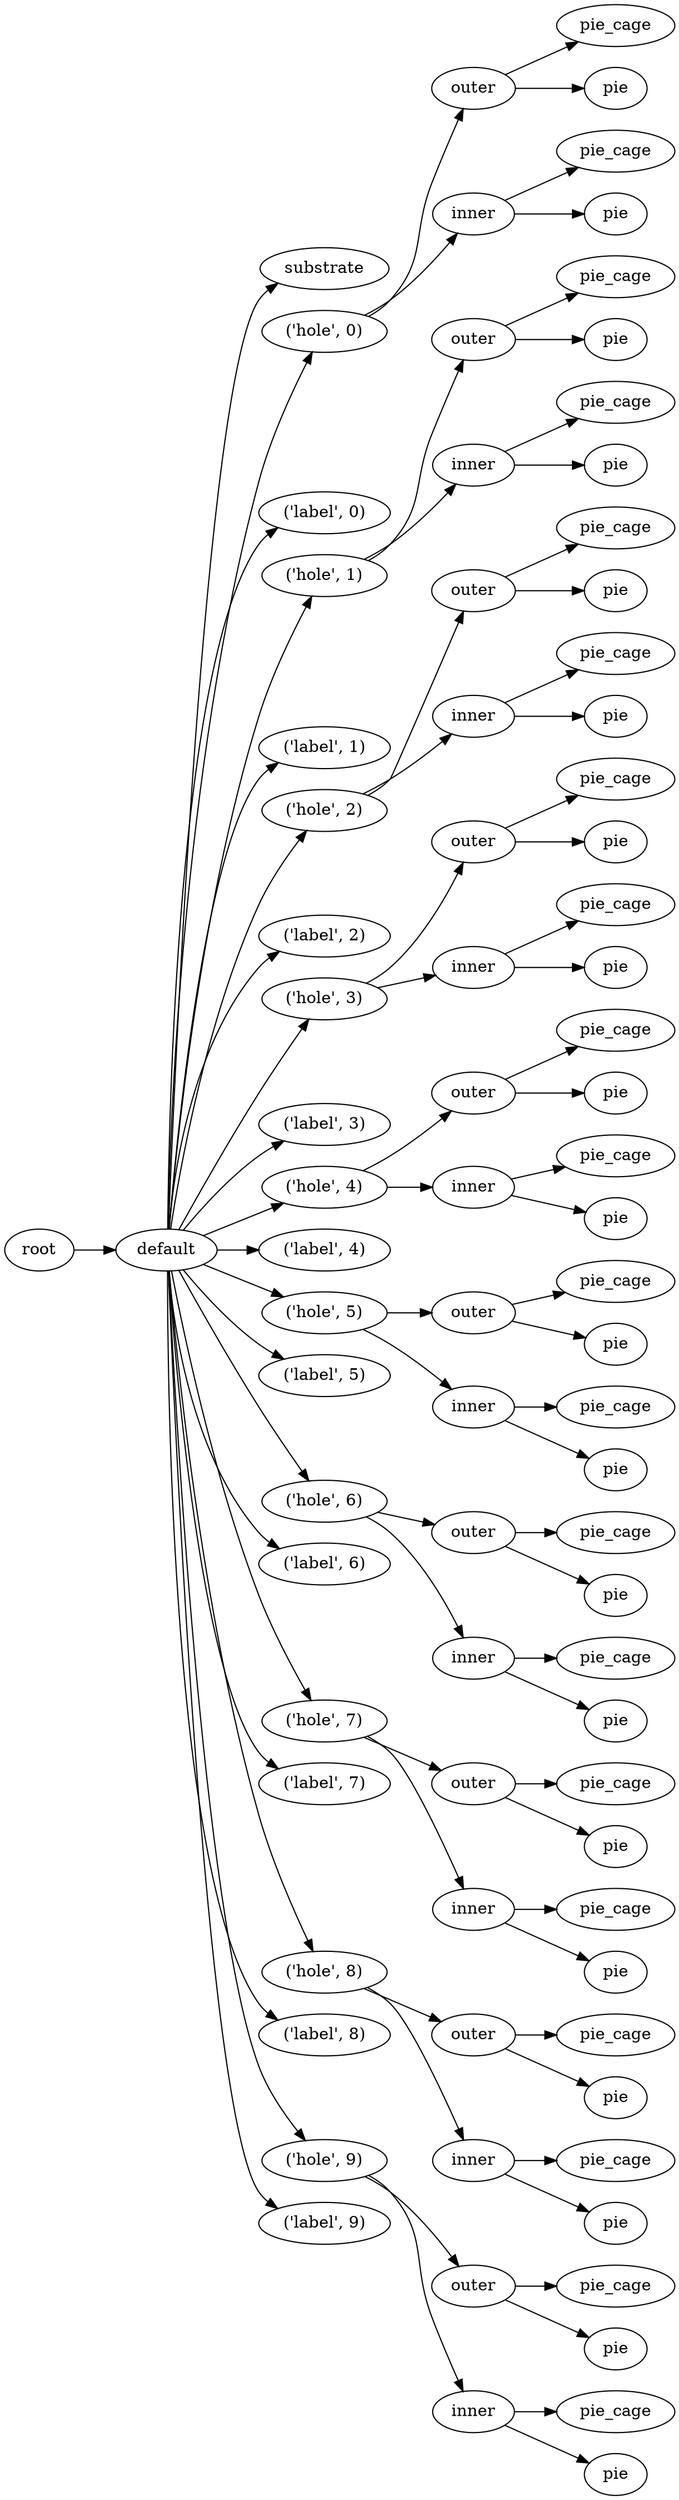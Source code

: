 digraph default {
	graph [rankdir=LR]
	root_1 [label=root href="javascript:s=&quot;\(\)\nNone&quot;; console.log(s); alert(s);"]
	default_2 [label=default href="javascript:s=&quot;\(&#x27;default&#x27;,\)\nHoleTester&quot;; console.log(s); alert(s);" tooltip=HoleTester]
	substrate_3 [label=substrate href="javascript:s=&quot;\(&#x27;default&#x27;,\ &#x27;substrate&#x27;\)\nBox&quot;; console.log(s); alert(s);" tooltip=Box]
	hole_4 [label="\('hole',\ 0\)" href="javascript:s=&quot;\(&#x27;default&#x27;,\ \(&#x27;hole&#x27;,\ 0\)\)\nPipe&quot;; console.log(s); alert(s);" tooltip=Pipe]
	outer_5 [label=outer href="javascript:s=&quot;\(&#x27;default&#x27;,\ \(&#x27;hole&#x27;,\ 0\),\ &#x27;outer&#x27;\)\nPie&quot;; console.log(s); alert(s);" tooltip=Pie]
	pie_cage_6 [label=pie_cage href="javascript:s=&quot;\(&#x27;default&#x27;,\ \(&#x27;hole&#x27;,\ 0\),\ &#x27;outer&#x27;,\ &#x27;pie_cage&#x27;\)\nCylinder&quot;; console.log(s); alert(s);" tooltip=Cylinder]
	pie_7 [label=pie href="javascript:s=&quot;\(&#x27;default&#x27;,\ \(&#x27;hole&#x27;,\ 0\),\ &#x27;outer&#x27;,\ &#x27;pie&#x27;\)\nRotateExtrude&quot;; console.log(s); alert(s);" tooltip=RotateExtrude]
	inner_8 [label=inner href="javascript:s=&quot;\(&#x27;default&#x27;,\ \(&#x27;hole&#x27;,\ 0\),\ &#x27;inner&#x27;\)\nPie&quot;; console.log(s); alert(s);" tooltip=Pie]
	pie_cage_9 [label=pie_cage href="javascript:s=&quot;\(&#x27;default&#x27;,\ \(&#x27;hole&#x27;,\ 0\),\ &#x27;inner&#x27;,\ &#x27;pie_cage&#x27;\)\nCylinder&quot;; console.log(s); alert(s);" tooltip=Cylinder]
	pie_10 [label=pie href="javascript:s=&quot;\(&#x27;default&#x27;,\ \(&#x27;hole&#x27;,\ 0\),\ &#x27;inner&#x27;,\ &#x27;pie&#x27;\)\nRotateExtrude&quot;; console.log(s); alert(s);" tooltip=RotateExtrude]
	label_11 [label="\('label',\ 0\)" href="javascript:s=&quot;\(&#x27;default&#x27;,\ \(&#x27;label&#x27;,\ 0\)\)\nText&quot;; console.log(s); alert(s);" tooltip=Text]
	hole_12 [label="\('hole',\ 1\)" href="javascript:s=&quot;\(&#x27;default&#x27;,\ \(&#x27;hole&#x27;,\ 1\)\)\nPipe&quot;; console.log(s); alert(s);" tooltip=Pipe]
	outer_13 [label=outer href="javascript:s=&quot;\(&#x27;default&#x27;,\ \(&#x27;hole&#x27;,\ 1\),\ &#x27;outer&#x27;\)\nPie&quot;; console.log(s); alert(s);" tooltip=Pie]
	pie_cage_14 [label=pie_cage href="javascript:s=&quot;\(&#x27;default&#x27;,\ \(&#x27;hole&#x27;,\ 1\),\ &#x27;outer&#x27;,\ &#x27;pie_cage&#x27;\)\nCylinder&quot;; console.log(s); alert(s);" tooltip=Cylinder]
	pie_15 [label=pie href="javascript:s=&quot;\(&#x27;default&#x27;,\ \(&#x27;hole&#x27;,\ 1\),\ &#x27;outer&#x27;,\ &#x27;pie&#x27;\)\nRotateExtrude&quot;; console.log(s); alert(s);" tooltip=RotateExtrude]
	inner_16 [label=inner href="javascript:s=&quot;\(&#x27;default&#x27;,\ \(&#x27;hole&#x27;,\ 1\),\ &#x27;inner&#x27;\)\nPie&quot;; console.log(s); alert(s);" tooltip=Pie]
	pie_cage_17 [label=pie_cage href="javascript:s=&quot;\(&#x27;default&#x27;,\ \(&#x27;hole&#x27;,\ 1\),\ &#x27;inner&#x27;,\ &#x27;pie_cage&#x27;\)\nCylinder&quot;; console.log(s); alert(s);" tooltip=Cylinder]
	pie_18 [label=pie href="javascript:s=&quot;\(&#x27;default&#x27;,\ \(&#x27;hole&#x27;,\ 1\),\ &#x27;inner&#x27;,\ &#x27;pie&#x27;\)\nRotateExtrude&quot;; console.log(s); alert(s);" tooltip=RotateExtrude]
	label_19 [label="\('label',\ 1\)" href="javascript:s=&quot;\(&#x27;default&#x27;,\ \(&#x27;label&#x27;,\ 1\)\)\nText&quot;; console.log(s); alert(s);" tooltip=Text]
	hole_20 [label="\('hole',\ 2\)" href="javascript:s=&quot;\(&#x27;default&#x27;,\ \(&#x27;hole&#x27;,\ 2\)\)\nPipe&quot;; console.log(s); alert(s);" tooltip=Pipe]
	outer_21 [label=outer href="javascript:s=&quot;\(&#x27;default&#x27;,\ \(&#x27;hole&#x27;,\ 2\),\ &#x27;outer&#x27;\)\nPie&quot;; console.log(s); alert(s);" tooltip=Pie]
	pie_cage_22 [label=pie_cage href="javascript:s=&quot;\(&#x27;default&#x27;,\ \(&#x27;hole&#x27;,\ 2\),\ &#x27;outer&#x27;,\ &#x27;pie_cage&#x27;\)\nCylinder&quot;; console.log(s); alert(s);" tooltip=Cylinder]
	pie_23 [label=pie href="javascript:s=&quot;\(&#x27;default&#x27;,\ \(&#x27;hole&#x27;,\ 2\),\ &#x27;outer&#x27;,\ &#x27;pie&#x27;\)\nRotateExtrude&quot;; console.log(s); alert(s);" tooltip=RotateExtrude]
	inner_24 [label=inner href="javascript:s=&quot;\(&#x27;default&#x27;,\ \(&#x27;hole&#x27;,\ 2\),\ &#x27;inner&#x27;\)\nPie&quot;; console.log(s); alert(s);" tooltip=Pie]
	pie_cage_25 [label=pie_cage href="javascript:s=&quot;\(&#x27;default&#x27;,\ \(&#x27;hole&#x27;,\ 2\),\ &#x27;inner&#x27;,\ &#x27;pie_cage&#x27;\)\nCylinder&quot;; console.log(s); alert(s);" tooltip=Cylinder]
	pie_26 [label=pie href="javascript:s=&quot;\(&#x27;default&#x27;,\ \(&#x27;hole&#x27;,\ 2\),\ &#x27;inner&#x27;,\ &#x27;pie&#x27;\)\nRotateExtrude&quot;; console.log(s); alert(s);" tooltip=RotateExtrude]
	label_27 [label="\('label',\ 2\)" href="javascript:s=&quot;\(&#x27;default&#x27;,\ \(&#x27;label&#x27;,\ 2\)\)\nText&quot;; console.log(s); alert(s);" tooltip=Text]
	hole_28 [label="\('hole',\ 3\)" href="javascript:s=&quot;\(&#x27;default&#x27;,\ \(&#x27;hole&#x27;,\ 3\)\)\nPipe&quot;; console.log(s); alert(s);" tooltip=Pipe]
	outer_29 [label=outer href="javascript:s=&quot;\(&#x27;default&#x27;,\ \(&#x27;hole&#x27;,\ 3\),\ &#x27;outer&#x27;\)\nPie&quot;; console.log(s); alert(s);" tooltip=Pie]
	pie_cage_30 [label=pie_cage href="javascript:s=&quot;\(&#x27;default&#x27;,\ \(&#x27;hole&#x27;,\ 3\),\ &#x27;outer&#x27;,\ &#x27;pie_cage&#x27;\)\nCylinder&quot;; console.log(s); alert(s);" tooltip=Cylinder]
	pie_31 [label=pie href="javascript:s=&quot;\(&#x27;default&#x27;,\ \(&#x27;hole&#x27;,\ 3\),\ &#x27;outer&#x27;,\ &#x27;pie&#x27;\)\nRotateExtrude&quot;; console.log(s); alert(s);" tooltip=RotateExtrude]
	inner_32 [label=inner href="javascript:s=&quot;\(&#x27;default&#x27;,\ \(&#x27;hole&#x27;,\ 3\),\ &#x27;inner&#x27;\)\nPie&quot;; console.log(s); alert(s);" tooltip=Pie]
	pie_cage_33 [label=pie_cage href="javascript:s=&quot;\(&#x27;default&#x27;,\ \(&#x27;hole&#x27;,\ 3\),\ &#x27;inner&#x27;,\ &#x27;pie_cage&#x27;\)\nCylinder&quot;; console.log(s); alert(s);" tooltip=Cylinder]
	pie_34 [label=pie href="javascript:s=&quot;\(&#x27;default&#x27;,\ \(&#x27;hole&#x27;,\ 3\),\ &#x27;inner&#x27;,\ &#x27;pie&#x27;\)\nRotateExtrude&quot;; console.log(s); alert(s);" tooltip=RotateExtrude]
	label_35 [label="\('label',\ 3\)" href="javascript:s=&quot;\(&#x27;default&#x27;,\ \(&#x27;label&#x27;,\ 3\)\)\nText&quot;; console.log(s); alert(s);" tooltip=Text]
	hole_36 [label="\('hole',\ 4\)" href="javascript:s=&quot;\(&#x27;default&#x27;,\ \(&#x27;hole&#x27;,\ 4\)\)\nPipe&quot;; console.log(s); alert(s);" tooltip=Pipe]
	outer_37 [label=outer href="javascript:s=&quot;\(&#x27;default&#x27;,\ \(&#x27;hole&#x27;,\ 4\),\ &#x27;outer&#x27;\)\nPie&quot;; console.log(s); alert(s);" tooltip=Pie]
	pie_cage_38 [label=pie_cage href="javascript:s=&quot;\(&#x27;default&#x27;,\ \(&#x27;hole&#x27;,\ 4\),\ &#x27;outer&#x27;,\ &#x27;pie_cage&#x27;\)\nCylinder&quot;; console.log(s); alert(s);" tooltip=Cylinder]
	pie_39 [label=pie href="javascript:s=&quot;\(&#x27;default&#x27;,\ \(&#x27;hole&#x27;,\ 4\),\ &#x27;outer&#x27;,\ &#x27;pie&#x27;\)\nRotateExtrude&quot;; console.log(s); alert(s);" tooltip=RotateExtrude]
	inner_40 [label=inner href="javascript:s=&quot;\(&#x27;default&#x27;,\ \(&#x27;hole&#x27;,\ 4\),\ &#x27;inner&#x27;\)\nPie&quot;; console.log(s); alert(s);" tooltip=Pie]
	pie_cage_41 [label=pie_cage href="javascript:s=&quot;\(&#x27;default&#x27;,\ \(&#x27;hole&#x27;,\ 4\),\ &#x27;inner&#x27;,\ &#x27;pie_cage&#x27;\)\nCylinder&quot;; console.log(s); alert(s);" tooltip=Cylinder]
	pie_42 [label=pie href="javascript:s=&quot;\(&#x27;default&#x27;,\ \(&#x27;hole&#x27;,\ 4\),\ &#x27;inner&#x27;,\ &#x27;pie&#x27;\)\nRotateExtrude&quot;; console.log(s); alert(s);" tooltip=RotateExtrude]
	label_43 [label="\('label',\ 4\)" href="javascript:s=&quot;\(&#x27;default&#x27;,\ \(&#x27;label&#x27;,\ 4\)\)\nText&quot;; console.log(s); alert(s);" tooltip=Text]
	hole_44 [label="\('hole',\ 5\)" href="javascript:s=&quot;\(&#x27;default&#x27;,\ \(&#x27;hole&#x27;,\ 5\)\)\nPipe&quot;; console.log(s); alert(s);" tooltip=Pipe]
	outer_45 [label=outer href="javascript:s=&quot;\(&#x27;default&#x27;,\ \(&#x27;hole&#x27;,\ 5\),\ &#x27;outer&#x27;\)\nPie&quot;; console.log(s); alert(s);" tooltip=Pie]
	pie_cage_46 [label=pie_cage href="javascript:s=&quot;\(&#x27;default&#x27;,\ \(&#x27;hole&#x27;,\ 5\),\ &#x27;outer&#x27;,\ &#x27;pie_cage&#x27;\)\nCylinder&quot;; console.log(s); alert(s);" tooltip=Cylinder]
	pie_47 [label=pie href="javascript:s=&quot;\(&#x27;default&#x27;,\ \(&#x27;hole&#x27;,\ 5\),\ &#x27;outer&#x27;,\ &#x27;pie&#x27;\)\nRotateExtrude&quot;; console.log(s); alert(s);" tooltip=RotateExtrude]
	inner_48 [label=inner href="javascript:s=&quot;\(&#x27;default&#x27;,\ \(&#x27;hole&#x27;,\ 5\),\ &#x27;inner&#x27;\)\nPie&quot;; console.log(s); alert(s);" tooltip=Pie]
	pie_cage_49 [label=pie_cage href="javascript:s=&quot;\(&#x27;default&#x27;,\ \(&#x27;hole&#x27;,\ 5\),\ &#x27;inner&#x27;,\ &#x27;pie_cage&#x27;\)\nCylinder&quot;; console.log(s); alert(s);" tooltip=Cylinder]
	pie_50 [label=pie href="javascript:s=&quot;\(&#x27;default&#x27;,\ \(&#x27;hole&#x27;,\ 5\),\ &#x27;inner&#x27;,\ &#x27;pie&#x27;\)\nRotateExtrude&quot;; console.log(s); alert(s);" tooltip=RotateExtrude]
	label_51 [label="\('label',\ 5\)" href="javascript:s=&quot;\(&#x27;default&#x27;,\ \(&#x27;label&#x27;,\ 5\)\)\nText&quot;; console.log(s); alert(s);" tooltip=Text]
	hole_52 [label="\('hole',\ 6\)" href="javascript:s=&quot;\(&#x27;default&#x27;,\ \(&#x27;hole&#x27;,\ 6\)\)\nPipe&quot;; console.log(s); alert(s);" tooltip=Pipe]
	outer_53 [label=outer href="javascript:s=&quot;\(&#x27;default&#x27;,\ \(&#x27;hole&#x27;,\ 6\),\ &#x27;outer&#x27;\)\nPie&quot;; console.log(s); alert(s);" tooltip=Pie]
	pie_cage_54 [label=pie_cage href="javascript:s=&quot;\(&#x27;default&#x27;,\ \(&#x27;hole&#x27;,\ 6\),\ &#x27;outer&#x27;,\ &#x27;pie_cage&#x27;\)\nCylinder&quot;; console.log(s); alert(s);" tooltip=Cylinder]
	pie_55 [label=pie href="javascript:s=&quot;\(&#x27;default&#x27;,\ \(&#x27;hole&#x27;,\ 6\),\ &#x27;outer&#x27;,\ &#x27;pie&#x27;\)\nRotateExtrude&quot;; console.log(s); alert(s);" tooltip=RotateExtrude]
	inner_56 [label=inner href="javascript:s=&quot;\(&#x27;default&#x27;,\ \(&#x27;hole&#x27;,\ 6\),\ &#x27;inner&#x27;\)\nPie&quot;; console.log(s); alert(s);" tooltip=Pie]
	pie_cage_57 [label=pie_cage href="javascript:s=&quot;\(&#x27;default&#x27;,\ \(&#x27;hole&#x27;,\ 6\),\ &#x27;inner&#x27;,\ &#x27;pie_cage&#x27;\)\nCylinder&quot;; console.log(s); alert(s);" tooltip=Cylinder]
	pie_58 [label=pie href="javascript:s=&quot;\(&#x27;default&#x27;,\ \(&#x27;hole&#x27;,\ 6\),\ &#x27;inner&#x27;,\ &#x27;pie&#x27;\)\nRotateExtrude&quot;; console.log(s); alert(s);" tooltip=RotateExtrude]
	label_59 [label="\('label',\ 6\)" href="javascript:s=&quot;\(&#x27;default&#x27;,\ \(&#x27;label&#x27;,\ 6\)\)\nText&quot;; console.log(s); alert(s);" tooltip=Text]
	hole_60 [label="\('hole',\ 7\)" href="javascript:s=&quot;\(&#x27;default&#x27;,\ \(&#x27;hole&#x27;,\ 7\)\)\nPipe&quot;; console.log(s); alert(s);" tooltip=Pipe]
	outer_61 [label=outer href="javascript:s=&quot;\(&#x27;default&#x27;,\ \(&#x27;hole&#x27;,\ 7\),\ &#x27;outer&#x27;\)\nPie&quot;; console.log(s); alert(s);" tooltip=Pie]
	pie_cage_62 [label=pie_cage href="javascript:s=&quot;\(&#x27;default&#x27;,\ \(&#x27;hole&#x27;,\ 7\),\ &#x27;outer&#x27;,\ &#x27;pie_cage&#x27;\)\nCylinder&quot;; console.log(s); alert(s);" tooltip=Cylinder]
	pie_63 [label=pie href="javascript:s=&quot;\(&#x27;default&#x27;,\ \(&#x27;hole&#x27;,\ 7\),\ &#x27;outer&#x27;,\ &#x27;pie&#x27;\)\nRotateExtrude&quot;; console.log(s); alert(s);" tooltip=RotateExtrude]
	inner_64 [label=inner href="javascript:s=&quot;\(&#x27;default&#x27;,\ \(&#x27;hole&#x27;,\ 7\),\ &#x27;inner&#x27;\)\nPie&quot;; console.log(s); alert(s);" tooltip=Pie]
	pie_cage_65 [label=pie_cage href="javascript:s=&quot;\(&#x27;default&#x27;,\ \(&#x27;hole&#x27;,\ 7\),\ &#x27;inner&#x27;,\ &#x27;pie_cage&#x27;\)\nCylinder&quot;; console.log(s); alert(s);" tooltip=Cylinder]
	pie_66 [label=pie href="javascript:s=&quot;\(&#x27;default&#x27;,\ \(&#x27;hole&#x27;,\ 7\),\ &#x27;inner&#x27;,\ &#x27;pie&#x27;\)\nRotateExtrude&quot;; console.log(s); alert(s);" tooltip=RotateExtrude]
	label_67 [label="\('label',\ 7\)" href="javascript:s=&quot;\(&#x27;default&#x27;,\ \(&#x27;label&#x27;,\ 7\)\)\nText&quot;; console.log(s); alert(s);" tooltip=Text]
	hole_68 [label="\('hole',\ 8\)" href="javascript:s=&quot;\(&#x27;default&#x27;,\ \(&#x27;hole&#x27;,\ 8\)\)\nPipe&quot;; console.log(s); alert(s);" tooltip=Pipe]
	outer_69 [label=outer href="javascript:s=&quot;\(&#x27;default&#x27;,\ \(&#x27;hole&#x27;,\ 8\),\ &#x27;outer&#x27;\)\nPie&quot;; console.log(s); alert(s);" tooltip=Pie]
	pie_cage_70 [label=pie_cage href="javascript:s=&quot;\(&#x27;default&#x27;,\ \(&#x27;hole&#x27;,\ 8\),\ &#x27;outer&#x27;,\ &#x27;pie_cage&#x27;\)\nCylinder&quot;; console.log(s); alert(s);" tooltip=Cylinder]
	pie_71 [label=pie href="javascript:s=&quot;\(&#x27;default&#x27;,\ \(&#x27;hole&#x27;,\ 8\),\ &#x27;outer&#x27;,\ &#x27;pie&#x27;\)\nRotateExtrude&quot;; console.log(s); alert(s);" tooltip=RotateExtrude]
	inner_72 [label=inner href="javascript:s=&quot;\(&#x27;default&#x27;,\ \(&#x27;hole&#x27;,\ 8\),\ &#x27;inner&#x27;\)\nPie&quot;; console.log(s); alert(s);" tooltip=Pie]
	pie_cage_73 [label=pie_cage href="javascript:s=&quot;\(&#x27;default&#x27;,\ \(&#x27;hole&#x27;,\ 8\),\ &#x27;inner&#x27;,\ &#x27;pie_cage&#x27;\)\nCylinder&quot;; console.log(s); alert(s);" tooltip=Cylinder]
	pie_74 [label=pie href="javascript:s=&quot;\(&#x27;default&#x27;,\ \(&#x27;hole&#x27;,\ 8\),\ &#x27;inner&#x27;,\ &#x27;pie&#x27;\)\nRotateExtrude&quot;; console.log(s); alert(s);" tooltip=RotateExtrude]
	label_75 [label="\('label',\ 8\)" href="javascript:s=&quot;\(&#x27;default&#x27;,\ \(&#x27;label&#x27;,\ 8\)\)\nText&quot;; console.log(s); alert(s);" tooltip=Text]
	hole_76 [label="\('hole',\ 9\)" href="javascript:s=&quot;\(&#x27;default&#x27;,\ \(&#x27;hole&#x27;,\ 9\)\)\nPipe&quot;; console.log(s); alert(s);" tooltip=Pipe]
	outer_77 [label=outer href="javascript:s=&quot;\(&#x27;default&#x27;,\ \(&#x27;hole&#x27;,\ 9\),\ &#x27;outer&#x27;\)\nPie&quot;; console.log(s); alert(s);" tooltip=Pie]
	pie_cage_78 [label=pie_cage href="javascript:s=&quot;\(&#x27;default&#x27;,\ \(&#x27;hole&#x27;,\ 9\),\ &#x27;outer&#x27;,\ &#x27;pie_cage&#x27;\)\nCylinder&quot;; console.log(s); alert(s);" tooltip=Cylinder]
	pie_79 [label=pie href="javascript:s=&quot;\(&#x27;default&#x27;,\ \(&#x27;hole&#x27;,\ 9\),\ &#x27;outer&#x27;,\ &#x27;pie&#x27;\)\nRotateExtrude&quot;; console.log(s); alert(s);" tooltip=RotateExtrude]
	inner_80 [label=inner href="javascript:s=&quot;\(&#x27;default&#x27;,\ \(&#x27;hole&#x27;,\ 9\),\ &#x27;inner&#x27;\)\nPie&quot;; console.log(s); alert(s);" tooltip=Pie]
	pie_cage_81 [label=pie_cage href="javascript:s=&quot;\(&#x27;default&#x27;,\ \(&#x27;hole&#x27;,\ 9\),\ &#x27;inner&#x27;,\ &#x27;pie_cage&#x27;\)\nCylinder&quot;; console.log(s); alert(s);" tooltip=Cylinder]
	pie_82 [label=pie href="javascript:s=&quot;\(&#x27;default&#x27;,\ \(&#x27;hole&#x27;,\ 9\),\ &#x27;inner&#x27;,\ &#x27;pie&#x27;\)\nRotateExtrude&quot;; console.log(s); alert(s);" tooltip=RotateExtrude]
	label_83 [label="\('label',\ 9\)" href="javascript:s=&quot;\(&#x27;default&#x27;,\ \(&#x27;label&#x27;,\ 9\)\)\nText&quot;; console.log(s); alert(s);" tooltip=Text]
	root_1 -> default_2
	default_2 -> substrate_3
	default_2 -> hole_4
	hole_4 -> outer_5
	outer_5 -> pie_cage_6
	outer_5 -> pie_7
	hole_4 -> inner_8
	inner_8 -> pie_cage_9
	inner_8 -> pie_10
	default_2 -> label_11
	default_2 -> hole_12
	hole_12 -> outer_13
	outer_13 -> pie_cage_14
	outer_13 -> pie_15
	hole_12 -> inner_16
	inner_16 -> pie_cage_17
	inner_16 -> pie_18
	default_2 -> label_19
	default_2 -> hole_20
	hole_20 -> outer_21
	outer_21 -> pie_cage_22
	outer_21 -> pie_23
	hole_20 -> inner_24
	inner_24 -> pie_cage_25
	inner_24 -> pie_26
	default_2 -> label_27
	default_2 -> hole_28
	hole_28 -> outer_29
	outer_29 -> pie_cage_30
	outer_29 -> pie_31
	hole_28 -> inner_32
	inner_32 -> pie_cage_33
	inner_32 -> pie_34
	default_2 -> label_35
	default_2 -> hole_36
	hole_36 -> outer_37
	outer_37 -> pie_cage_38
	outer_37 -> pie_39
	hole_36 -> inner_40
	inner_40 -> pie_cage_41
	inner_40 -> pie_42
	default_2 -> label_43
	default_2 -> hole_44
	hole_44 -> outer_45
	outer_45 -> pie_cage_46
	outer_45 -> pie_47
	hole_44 -> inner_48
	inner_48 -> pie_cage_49
	inner_48 -> pie_50
	default_2 -> label_51
	default_2 -> hole_52
	hole_52 -> outer_53
	outer_53 -> pie_cage_54
	outer_53 -> pie_55
	hole_52 -> inner_56
	inner_56 -> pie_cage_57
	inner_56 -> pie_58
	default_2 -> label_59
	default_2 -> hole_60
	hole_60 -> outer_61
	outer_61 -> pie_cage_62
	outer_61 -> pie_63
	hole_60 -> inner_64
	inner_64 -> pie_cage_65
	inner_64 -> pie_66
	default_2 -> label_67
	default_2 -> hole_68
	hole_68 -> outer_69
	outer_69 -> pie_cage_70
	outer_69 -> pie_71
	hole_68 -> inner_72
	inner_72 -> pie_cage_73
	inner_72 -> pie_74
	default_2 -> label_75
	default_2 -> hole_76
	hole_76 -> outer_77
	outer_77 -> pie_cage_78
	outer_77 -> pie_79
	hole_76 -> inner_80
	inner_80 -> pie_cage_81
	inner_80 -> pie_82
	default_2 -> label_83
}
